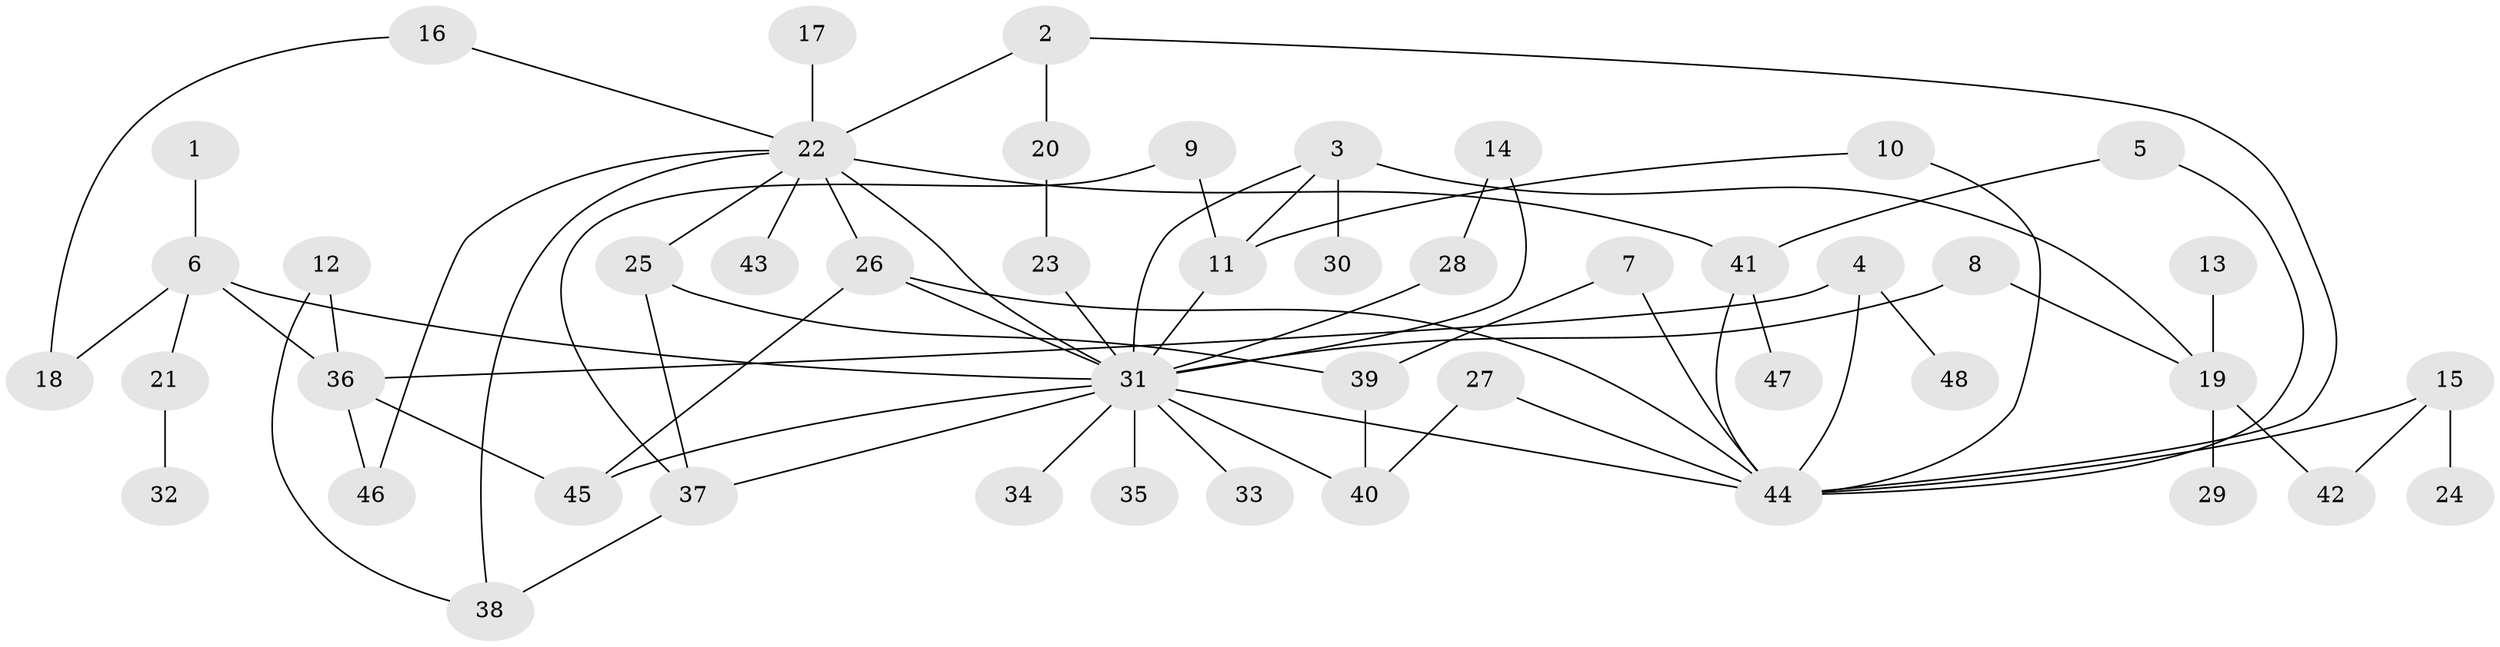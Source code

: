 // original degree distribution, {10: 0.010416666666666666, 9: 0.03125, 4: 0.14583333333333334, 1: 0.2916666666666667, 2: 0.34375, 3: 0.16666666666666666, 5: 0.010416666666666666}
// Generated by graph-tools (version 1.1) at 2025/49/03/09/25 03:49:22]
// undirected, 48 vertices, 70 edges
graph export_dot {
graph [start="1"]
  node [color=gray90,style=filled];
  1;
  2;
  3;
  4;
  5;
  6;
  7;
  8;
  9;
  10;
  11;
  12;
  13;
  14;
  15;
  16;
  17;
  18;
  19;
  20;
  21;
  22;
  23;
  24;
  25;
  26;
  27;
  28;
  29;
  30;
  31;
  32;
  33;
  34;
  35;
  36;
  37;
  38;
  39;
  40;
  41;
  42;
  43;
  44;
  45;
  46;
  47;
  48;
  1 -- 6 [weight=1.0];
  2 -- 20 [weight=1.0];
  2 -- 22 [weight=1.0];
  2 -- 44 [weight=1.0];
  3 -- 11 [weight=1.0];
  3 -- 19 [weight=1.0];
  3 -- 30 [weight=1.0];
  3 -- 31 [weight=1.0];
  4 -- 36 [weight=1.0];
  4 -- 44 [weight=1.0];
  4 -- 48 [weight=1.0];
  5 -- 41 [weight=1.0];
  5 -- 44 [weight=1.0];
  6 -- 18 [weight=1.0];
  6 -- 21 [weight=1.0];
  6 -- 31 [weight=1.0];
  6 -- 36 [weight=1.0];
  7 -- 39 [weight=1.0];
  7 -- 44 [weight=1.0];
  8 -- 19 [weight=1.0];
  8 -- 31 [weight=1.0];
  9 -- 11 [weight=1.0];
  9 -- 37 [weight=1.0];
  10 -- 11 [weight=1.0];
  10 -- 44 [weight=1.0];
  11 -- 31 [weight=1.0];
  12 -- 36 [weight=1.0];
  12 -- 38 [weight=1.0];
  13 -- 19 [weight=1.0];
  14 -- 28 [weight=1.0];
  14 -- 31 [weight=1.0];
  15 -- 24 [weight=1.0];
  15 -- 42 [weight=1.0];
  15 -- 44 [weight=1.0];
  16 -- 18 [weight=1.0];
  16 -- 22 [weight=1.0];
  17 -- 22 [weight=1.0];
  19 -- 29 [weight=1.0];
  19 -- 42 [weight=1.0];
  20 -- 23 [weight=1.0];
  21 -- 32 [weight=1.0];
  22 -- 25 [weight=1.0];
  22 -- 26 [weight=1.0];
  22 -- 31 [weight=1.0];
  22 -- 38 [weight=1.0];
  22 -- 41 [weight=2.0];
  22 -- 43 [weight=1.0];
  22 -- 46 [weight=1.0];
  23 -- 31 [weight=1.0];
  25 -- 37 [weight=1.0];
  25 -- 39 [weight=1.0];
  26 -- 31 [weight=1.0];
  26 -- 44 [weight=1.0];
  26 -- 45 [weight=1.0];
  27 -- 40 [weight=1.0];
  27 -- 44 [weight=1.0];
  28 -- 31 [weight=1.0];
  31 -- 33 [weight=1.0];
  31 -- 34 [weight=1.0];
  31 -- 35 [weight=1.0];
  31 -- 37 [weight=1.0];
  31 -- 40 [weight=1.0];
  31 -- 44 [weight=1.0];
  31 -- 45 [weight=1.0];
  36 -- 45 [weight=1.0];
  36 -- 46 [weight=1.0];
  37 -- 38 [weight=1.0];
  39 -- 40 [weight=1.0];
  41 -- 44 [weight=1.0];
  41 -- 47 [weight=1.0];
}
